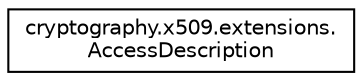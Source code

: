 digraph "Graphical Class Hierarchy"
{
 // LATEX_PDF_SIZE
  edge [fontname="Helvetica",fontsize="10",labelfontname="Helvetica",labelfontsize="10"];
  node [fontname="Helvetica",fontsize="10",shape=record];
  rankdir="LR";
  Node0 [label="cryptography.x509.extensions.\lAccessDescription",height=0.2,width=0.4,color="black", fillcolor="white", style="filled",URL="$classcryptography_1_1x509_1_1extensions_1_1AccessDescription.html",tooltip=" "];
}

